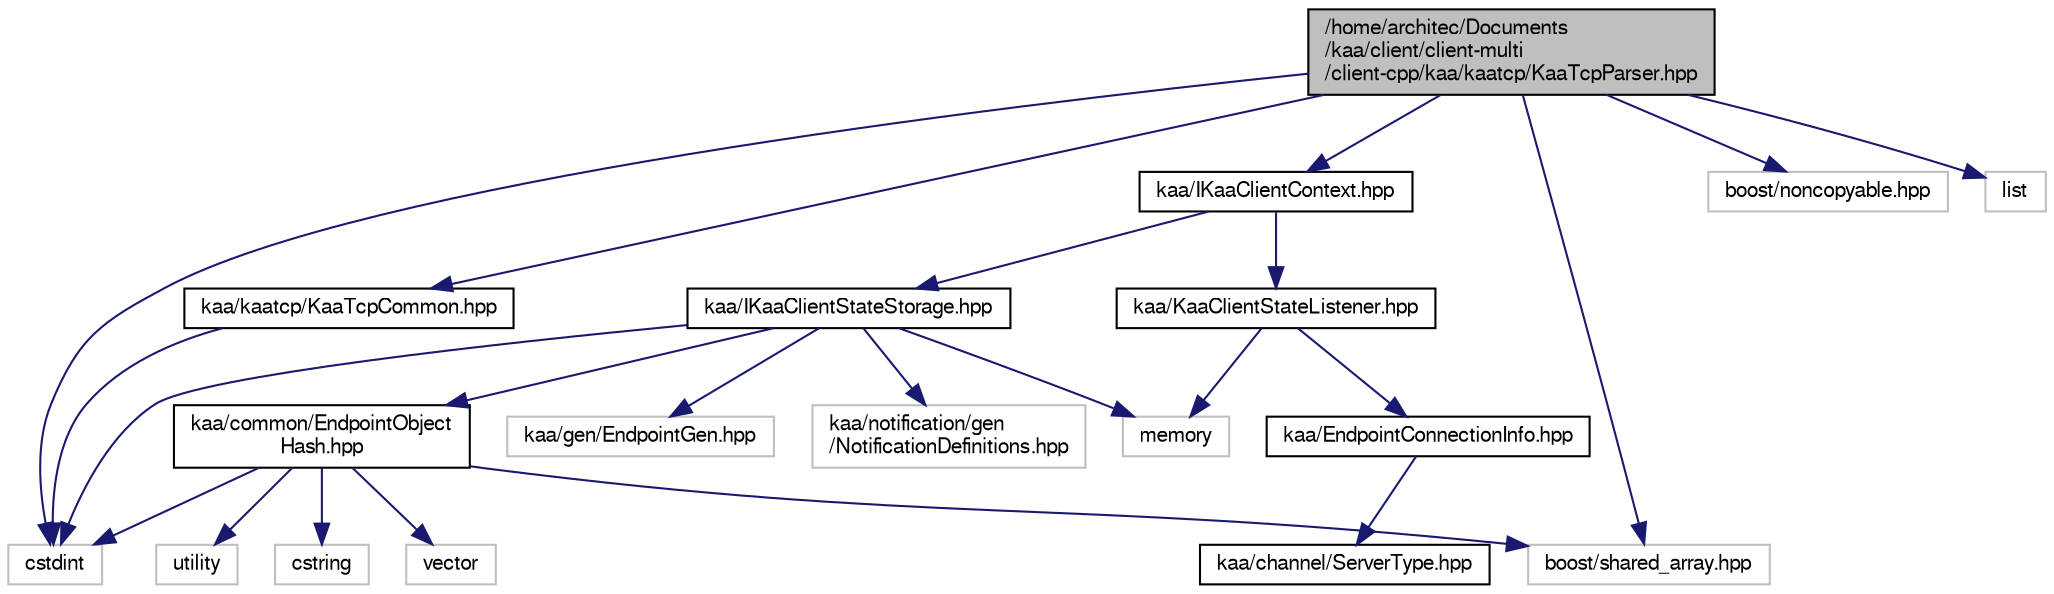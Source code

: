 digraph "/home/architec/Documents/kaa/client/client-multi/client-cpp/kaa/kaatcp/KaaTcpParser.hpp"
{
  bgcolor="transparent";
  edge [fontname="FreeSans",fontsize="10",labelfontname="FreeSans",labelfontsize="10"];
  node [fontname="FreeSans",fontsize="10",shape=record];
  Node1 [label="/home/architec/Documents\l/kaa/client/client-multi\l/client-cpp/kaa/kaatcp/KaaTcpParser.hpp",height=0.2,width=0.4,color="black", fillcolor="grey75", style="filled" fontcolor="black"];
  Node1 -> Node2 [color="midnightblue",fontsize="10",style="solid",fontname="FreeSans"];
  Node2 [label="cstdint",height=0.2,width=0.4,color="grey75"];
  Node1 -> Node3 [color="midnightblue",fontsize="10",style="solid",fontname="FreeSans"];
  Node3 [label="boost/noncopyable.hpp",height=0.2,width=0.4,color="grey75"];
  Node1 -> Node4 [color="midnightblue",fontsize="10",style="solid",fontname="FreeSans"];
  Node4 [label="boost/shared_array.hpp",height=0.2,width=0.4,color="grey75"];
  Node1 -> Node5 [color="midnightblue",fontsize="10",style="solid",fontname="FreeSans"];
  Node5 [label="kaa/kaatcp/KaaTcpCommon.hpp",height=0.2,width=0.4,color="black",URL="$KaaTcpCommon_8hpp.html"];
  Node5 -> Node2 [color="midnightblue",fontsize="10",style="solid",fontname="FreeSans"];
  Node1 -> Node6 [color="midnightblue",fontsize="10",style="solid",fontname="FreeSans"];
  Node6 [label="kaa/IKaaClientContext.hpp",height=0.2,width=0.4,color="black",URL="$IKaaClientContext_8hpp.html"];
  Node6 -> Node7 [color="midnightblue",fontsize="10",style="solid",fontname="FreeSans"];
  Node7 [label="kaa/IKaaClientStateStorage.hpp",height=0.2,width=0.4,color="black",URL="$IKaaClientStateStorage_8hpp.html"];
  Node7 -> Node2 [color="midnightblue",fontsize="10",style="solid",fontname="FreeSans"];
  Node7 -> Node8 [color="midnightblue",fontsize="10",style="solid",fontname="FreeSans"];
  Node8 [label="memory",height=0.2,width=0.4,color="grey75"];
  Node7 -> Node9 [color="midnightblue",fontsize="10",style="solid",fontname="FreeSans"];
  Node9 [label="kaa/gen/EndpointGen.hpp",height=0.2,width=0.4,color="grey75"];
  Node7 -> Node10 [color="midnightblue",fontsize="10",style="solid",fontname="FreeSans"];
  Node10 [label="kaa/common/EndpointObject\lHash.hpp",height=0.2,width=0.4,color="black",URL="$EndpointObjectHash_8hpp.html"];
  Node10 -> Node11 [color="midnightblue",fontsize="10",style="solid",fontname="FreeSans"];
  Node11 [label="utility",height=0.2,width=0.4,color="grey75"];
  Node10 -> Node12 [color="midnightblue",fontsize="10",style="solid",fontname="FreeSans"];
  Node12 [label="cstring",height=0.2,width=0.4,color="grey75"];
  Node10 -> Node13 [color="midnightblue",fontsize="10",style="solid",fontname="FreeSans"];
  Node13 [label="vector",height=0.2,width=0.4,color="grey75"];
  Node10 -> Node2 [color="midnightblue",fontsize="10",style="solid",fontname="FreeSans"];
  Node10 -> Node4 [color="midnightblue",fontsize="10",style="solid",fontname="FreeSans"];
  Node7 -> Node14 [color="midnightblue",fontsize="10",style="solid",fontname="FreeSans"];
  Node14 [label="kaa/notification/gen\l/NotificationDefinitions.hpp",height=0.2,width=0.4,color="grey75"];
  Node6 -> Node15 [color="midnightblue",fontsize="10",style="solid",fontname="FreeSans"];
  Node15 [label="kaa/KaaClientStateListener.hpp",height=0.2,width=0.4,color="black",URL="$KaaClientStateListener_8hpp.html"];
  Node15 -> Node8 [color="midnightblue",fontsize="10",style="solid",fontname="FreeSans"];
  Node15 -> Node16 [color="midnightblue",fontsize="10",style="solid",fontname="FreeSans"];
  Node16 [label="kaa/EndpointConnectionInfo.hpp",height=0.2,width=0.4,color="black",URL="$EndpointConnectionInfo_8hpp.html"];
  Node16 -> Node17 [color="midnightblue",fontsize="10",style="solid",fontname="FreeSans"];
  Node17 [label="kaa/channel/ServerType.hpp",height=0.2,width=0.4,color="black",URL="$ServerType_8hpp.html"];
  Node1 -> Node18 [color="midnightblue",fontsize="10",style="solid",fontname="FreeSans"];
  Node18 [label="list",height=0.2,width=0.4,color="grey75"];
}
